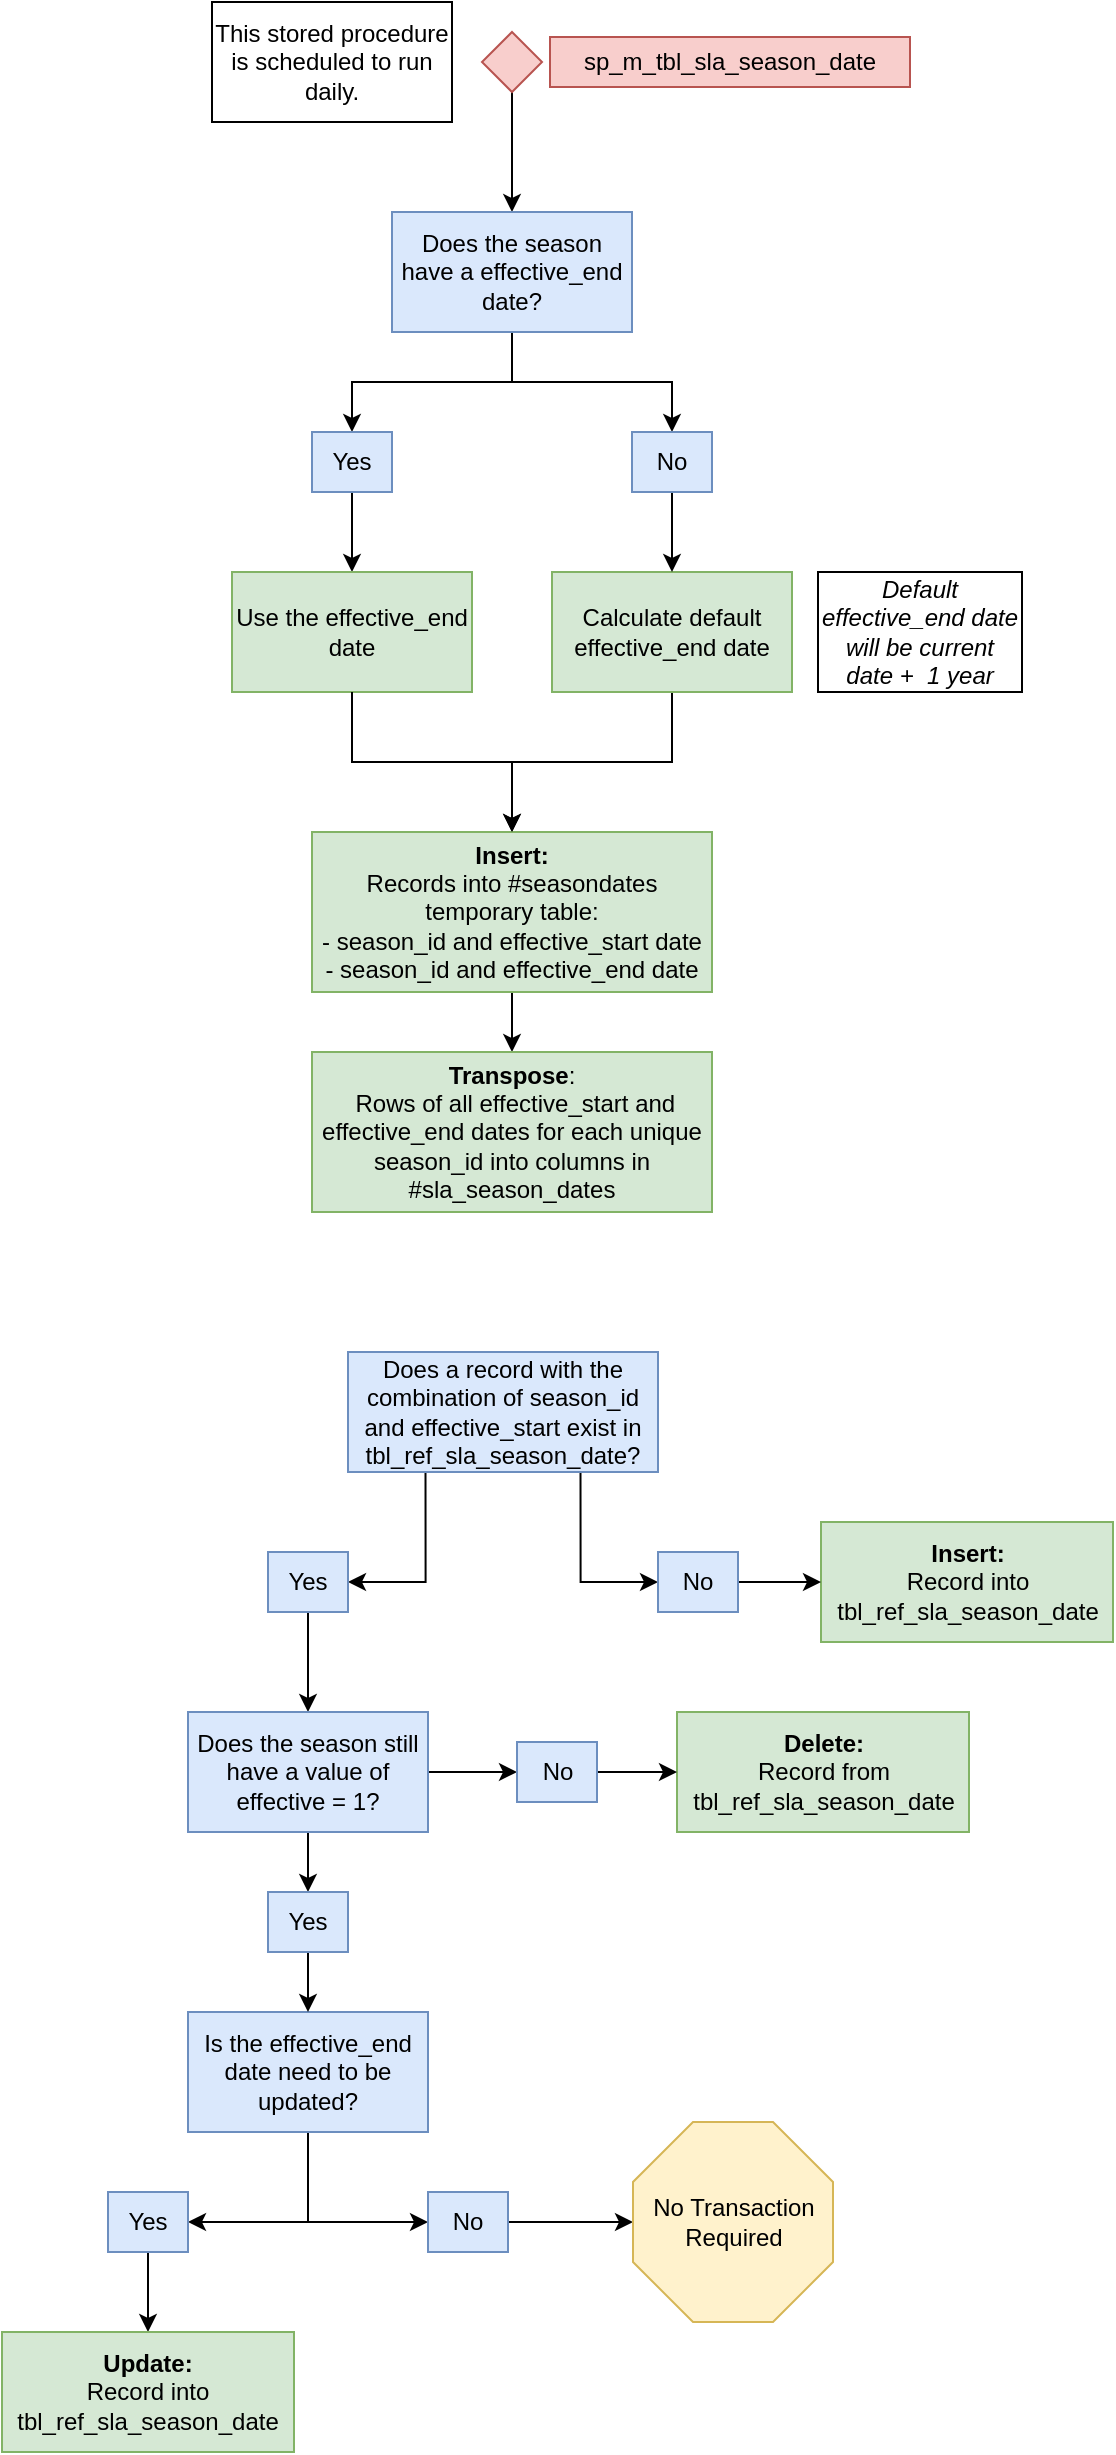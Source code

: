 <mxfile version="13.4.9" type="github">
  <diagram id="JurtI7rSHXeyfTPvLvUh" name="Page-1">
    <mxGraphModel dx="1083" dy="669" grid="1" gridSize="10" guides="1" tooltips="1" connect="1" arrows="1" fold="1" page="1" pageScale="1" pageWidth="850" pageHeight="1100" math="0" shadow="0">
      <root>
        <mxCell id="0" />
        <mxCell id="1" parent="0" />
        <mxCell id="eP21ShciTytA19N1fUZj-4" value="" style="edgeStyle=orthogonalEdgeStyle;rounded=0;orthogonalLoop=1;jettySize=auto;html=1;" edge="1" parent="1" source="GOEzXW9mrkfehJml5P1z-1" target="eP21ShciTytA19N1fUZj-2">
          <mxGeometry relative="1" as="geometry" />
        </mxCell>
        <mxCell id="GOEzXW9mrkfehJml5P1z-1" value="Calculate default effective_end date" style="rounded=0;whiteSpace=wrap;html=1;fillColor=#d5e8d4;strokeColor=#82b366;" parent="1" vertex="1">
          <mxGeometry x="365" y="430" width="120" height="60" as="geometry" />
        </mxCell>
        <mxCell id="GOEzXW9mrkfehJml5P1z-7" style="edgeStyle=orthogonalEdgeStyle;rounded=0;orthogonalLoop=1;jettySize=auto;html=1;exitX=0.5;exitY=1;exitDx=0;exitDy=0;entryX=0.5;entryY=0;entryDx=0;entryDy=0;" parent="1" source="GOEzXW9mrkfehJml5P1z-3" target="GOEzXW9mrkfehJml5P1z-6" edge="1">
          <mxGeometry relative="1" as="geometry" />
        </mxCell>
        <mxCell id="GOEzXW9mrkfehJml5P1z-3" value="" style="rhombus;whiteSpace=wrap;html=1;fillColor=#f8cecc;strokeColor=#b85450;" parent="1" vertex="1">
          <mxGeometry x="330" y="160" width="30" height="30" as="geometry" />
        </mxCell>
        <mxCell id="GOEzXW9mrkfehJml5P1z-5" value="sp_m_tbl_sla_season_date" style="rounded=0;whiteSpace=wrap;html=1;fillColor=#f8cecc;strokeColor=#b85450;" parent="1" vertex="1">
          <mxGeometry x="364" y="162.5" width="180" height="25" as="geometry" />
        </mxCell>
        <mxCell id="GOEzXW9mrkfehJml5P1z-10" style="edgeStyle=orthogonalEdgeStyle;rounded=0;orthogonalLoop=1;jettySize=auto;html=1;" parent="1" source="GOEzXW9mrkfehJml5P1z-6" target="GOEzXW9mrkfehJml5P1z-8" edge="1">
          <mxGeometry relative="1" as="geometry" />
        </mxCell>
        <mxCell id="GOEzXW9mrkfehJml5P1z-11" style="edgeStyle=orthogonalEdgeStyle;rounded=0;orthogonalLoop=1;jettySize=auto;html=1;exitX=0.5;exitY=1;exitDx=0;exitDy=0;entryX=0.5;entryY=0;entryDx=0;entryDy=0;" parent="1" source="GOEzXW9mrkfehJml5P1z-6" target="GOEzXW9mrkfehJml5P1z-9" edge="1">
          <mxGeometry relative="1" as="geometry" />
        </mxCell>
        <mxCell id="GOEzXW9mrkfehJml5P1z-6" value="Does the season have a effective_end date?" style="rounded=0;whiteSpace=wrap;html=1;fillColor=#dae8fc;strokeColor=#6c8ebf;" parent="1" vertex="1">
          <mxGeometry x="285" y="250" width="120" height="60" as="geometry" />
        </mxCell>
        <mxCell id="GOEzXW9mrkfehJml5P1z-14" style="edgeStyle=orthogonalEdgeStyle;rounded=0;orthogonalLoop=1;jettySize=auto;html=1;exitX=0.5;exitY=1;exitDx=0;exitDy=0;entryX=0.5;entryY=0;entryDx=0;entryDy=0;" parent="1" source="GOEzXW9mrkfehJml5P1z-8" target="GOEzXW9mrkfehJml5P1z-12" edge="1">
          <mxGeometry relative="1" as="geometry" />
        </mxCell>
        <mxCell id="GOEzXW9mrkfehJml5P1z-8" value="Yes" style="rounded=0;whiteSpace=wrap;html=1;fillColor=#dae8fc;strokeColor=#6c8ebf;" parent="1" vertex="1">
          <mxGeometry x="245" y="360" width="40" height="30" as="geometry" />
        </mxCell>
        <mxCell id="GOEzXW9mrkfehJml5P1z-13" style="edgeStyle=orthogonalEdgeStyle;rounded=0;orthogonalLoop=1;jettySize=auto;html=1;exitX=0.5;exitY=1;exitDx=0;exitDy=0;entryX=0.5;entryY=0;entryDx=0;entryDy=0;" parent="1" source="GOEzXW9mrkfehJml5P1z-9" target="GOEzXW9mrkfehJml5P1z-1" edge="1">
          <mxGeometry relative="1" as="geometry" />
        </mxCell>
        <mxCell id="GOEzXW9mrkfehJml5P1z-9" value="No" style="rounded=0;whiteSpace=wrap;html=1;fillColor=#dae8fc;strokeColor=#6c8ebf;" parent="1" vertex="1">
          <mxGeometry x="405" y="360" width="40" height="30" as="geometry" />
        </mxCell>
        <mxCell id="GOEzXW9mrkfehJml5P1z-12" value="Use the effective_end date" style="rounded=0;whiteSpace=wrap;html=1;fillColor=#d5e8d4;strokeColor=#82b366;" parent="1" vertex="1">
          <mxGeometry x="205" y="430" width="120" height="60" as="geometry" />
        </mxCell>
        <mxCell id="GOEzXW9mrkfehJml5P1z-15" value="This stored procedure is scheduled to run daily." style="rounded=0;whiteSpace=wrap;html=1;" parent="1" vertex="1">
          <mxGeometry x="195" y="145" width="120" height="60" as="geometry" />
        </mxCell>
        <mxCell id="GOEzXW9mrkfehJml5P1z-29" style="edgeStyle=orthogonalEdgeStyle;rounded=0;orthogonalLoop=1;jettySize=auto;html=1;exitX=0.5;exitY=1;exitDx=0;exitDy=0;entryX=1;entryY=0.5;entryDx=0;entryDy=0;" parent="1" source="GOEzXW9mrkfehJml5P1z-16" target="GOEzXW9mrkfehJml5P1z-28" edge="1">
          <mxGeometry relative="1" as="geometry" />
        </mxCell>
        <mxCell id="GOEzXW9mrkfehJml5P1z-30" style="edgeStyle=orthogonalEdgeStyle;rounded=0;orthogonalLoop=1;jettySize=auto;html=1;exitX=0.5;exitY=1;exitDx=0;exitDy=0;entryX=0;entryY=0.5;entryDx=0;entryDy=0;" parent="1" source="GOEzXW9mrkfehJml5P1z-16" target="GOEzXW9mrkfehJml5P1z-27" edge="1">
          <mxGeometry relative="1" as="geometry" />
        </mxCell>
        <mxCell id="GOEzXW9mrkfehJml5P1z-16" value="Is the effective_end date need to be updated?" style="rounded=0;whiteSpace=wrap;html=1;fillColor=#dae8fc;strokeColor=#6c8ebf;" parent="1" vertex="1">
          <mxGeometry x="183" y="1150" width="120" height="60" as="geometry" />
        </mxCell>
        <mxCell id="GOEzXW9mrkfehJml5P1z-17" value="&lt;b&gt;Insert:&lt;/b&gt;&lt;br&gt;Record into tbl_ref_sla_season_date" style="rounded=0;whiteSpace=wrap;html=1;fillColor=#d5e8d4;strokeColor=#82b366;" parent="1" vertex="1">
          <mxGeometry x="499.5" y="905" width="146" height="60" as="geometry" />
        </mxCell>
        <mxCell id="GOEzXW9mrkfehJml5P1z-23" style="edgeStyle=orthogonalEdgeStyle;rounded=0;orthogonalLoop=1;jettySize=auto;html=1;exitX=0.25;exitY=1;exitDx=0;exitDy=0;entryX=1;entryY=0.5;entryDx=0;entryDy=0;" parent="1" source="GOEzXW9mrkfehJml5P1z-19" target="GOEzXW9mrkfehJml5P1z-21" edge="1">
          <mxGeometry relative="1" as="geometry" />
        </mxCell>
        <mxCell id="GOEzXW9mrkfehJml5P1z-25" style="edgeStyle=orthogonalEdgeStyle;rounded=0;orthogonalLoop=1;jettySize=auto;html=1;exitX=0.75;exitY=1;exitDx=0;exitDy=0;entryX=0;entryY=0.5;entryDx=0;entryDy=0;" parent="1" source="GOEzXW9mrkfehJml5P1z-19" target="GOEzXW9mrkfehJml5P1z-22" edge="1">
          <mxGeometry relative="1" as="geometry" />
        </mxCell>
        <mxCell id="GOEzXW9mrkfehJml5P1z-19" value="Does a record with the combination of season_id and effective_start exist in tbl_ref_sla_season_date?" style="rounded=0;whiteSpace=wrap;html=1;fillColor=#dae8fc;strokeColor=#6c8ebf;" parent="1" vertex="1">
          <mxGeometry x="263" y="820" width="155" height="60" as="geometry" />
        </mxCell>
        <mxCell id="GOEzXW9mrkfehJml5P1z-39" style="edgeStyle=orthogonalEdgeStyle;rounded=0;orthogonalLoop=1;jettySize=auto;html=1;exitX=0.5;exitY=1;exitDx=0;exitDy=0;" parent="1" source="GOEzXW9mrkfehJml5P1z-21" target="GOEzXW9mrkfehJml5P1z-34" edge="1">
          <mxGeometry relative="1" as="geometry" />
        </mxCell>
        <mxCell id="GOEzXW9mrkfehJml5P1z-21" value="Yes" style="rounded=0;whiteSpace=wrap;html=1;fillColor=#dae8fc;strokeColor=#6c8ebf;" parent="1" vertex="1">
          <mxGeometry x="223" y="920" width="40" height="30" as="geometry" />
        </mxCell>
        <mxCell id="GOEzXW9mrkfehJml5P1z-42" style="edgeStyle=orthogonalEdgeStyle;rounded=0;orthogonalLoop=1;jettySize=auto;html=1;exitX=1;exitY=0.5;exitDx=0;exitDy=0;" parent="1" source="GOEzXW9mrkfehJml5P1z-22" target="GOEzXW9mrkfehJml5P1z-17" edge="1">
          <mxGeometry relative="1" as="geometry" />
        </mxCell>
        <mxCell id="GOEzXW9mrkfehJml5P1z-22" value="No" style="rounded=0;whiteSpace=wrap;html=1;fillColor=#dae8fc;strokeColor=#6c8ebf;" parent="1" vertex="1">
          <mxGeometry x="418" y="920" width="40" height="30" as="geometry" />
        </mxCell>
        <mxCell id="GOEzXW9mrkfehJml5P1z-46" style="edgeStyle=orthogonalEdgeStyle;rounded=0;orthogonalLoop=1;jettySize=auto;html=1;exitX=1;exitY=0.5;exitDx=0;exitDy=0;entryX=0;entryY=0.5;entryDx=0;entryDy=0;entryPerimeter=0;" parent="1" source="GOEzXW9mrkfehJml5P1z-27" target="GOEzXW9mrkfehJml5P1z-44" edge="1">
          <mxGeometry relative="1" as="geometry" />
        </mxCell>
        <mxCell id="GOEzXW9mrkfehJml5P1z-27" value="No" style="rounded=0;whiteSpace=wrap;html=1;fillColor=#dae8fc;strokeColor=#6c8ebf;" parent="1" vertex="1">
          <mxGeometry x="303" y="1240" width="40" height="30" as="geometry" />
        </mxCell>
        <mxCell id="GOEzXW9mrkfehJml5P1z-45" style="edgeStyle=orthogonalEdgeStyle;rounded=0;orthogonalLoop=1;jettySize=auto;html=1;exitX=0.5;exitY=1;exitDx=0;exitDy=0;" parent="1" source="GOEzXW9mrkfehJml5P1z-28" target="GOEzXW9mrkfehJml5P1z-31" edge="1">
          <mxGeometry relative="1" as="geometry" />
        </mxCell>
        <mxCell id="GOEzXW9mrkfehJml5P1z-28" value="Yes" style="rounded=0;whiteSpace=wrap;html=1;fillColor=#dae8fc;strokeColor=#6c8ebf;" parent="1" vertex="1">
          <mxGeometry x="143" y="1240" width="40" height="30" as="geometry" />
        </mxCell>
        <mxCell id="GOEzXW9mrkfehJml5P1z-31" value="&lt;b&gt;Update:&lt;/b&gt;&lt;br&gt;Record into tbl_ref_sla_season_date" style="rounded=0;whiteSpace=wrap;html=1;fillColor=#d5e8d4;strokeColor=#82b366;" parent="1" vertex="1">
          <mxGeometry x="90" y="1310" width="146" height="60" as="geometry" />
        </mxCell>
        <mxCell id="GOEzXW9mrkfehJml5P1z-33" value="&lt;b&gt;Delete:&lt;/b&gt;&lt;br&gt;Record from tbl_ref_sla_season_date" style="rounded=0;whiteSpace=wrap;html=1;fillColor=#d5e8d4;strokeColor=#82b366;" parent="1" vertex="1">
          <mxGeometry x="427.5" y="1000" width="146" height="60" as="geometry" />
        </mxCell>
        <mxCell id="GOEzXW9mrkfehJml5P1z-36" style="edgeStyle=orthogonalEdgeStyle;rounded=0;orthogonalLoop=1;jettySize=auto;html=1;exitX=1;exitY=0.5;exitDx=0;exitDy=0;entryX=0;entryY=0.5;entryDx=0;entryDy=0;" parent="1" source="GOEzXW9mrkfehJml5P1z-34" target="GOEzXW9mrkfehJml5P1z-35" edge="1">
          <mxGeometry relative="1" as="geometry" />
        </mxCell>
        <mxCell id="GOEzXW9mrkfehJml5P1z-41" style="edgeStyle=orthogonalEdgeStyle;rounded=0;orthogonalLoop=1;jettySize=auto;html=1;exitX=0.5;exitY=1;exitDx=0;exitDy=0;entryX=0.5;entryY=0;entryDx=0;entryDy=0;" parent="1" source="GOEzXW9mrkfehJml5P1z-34" target="GOEzXW9mrkfehJml5P1z-38" edge="1">
          <mxGeometry relative="1" as="geometry" />
        </mxCell>
        <mxCell id="GOEzXW9mrkfehJml5P1z-34" value="Does the season still have a value of effective = 1?" style="rounded=0;whiteSpace=wrap;html=1;fillColor=#dae8fc;strokeColor=#6c8ebf;" parent="1" vertex="1">
          <mxGeometry x="183" y="1000" width="120" height="60" as="geometry" />
        </mxCell>
        <mxCell id="GOEzXW9mrkfehJml5P1z-37" style="edgeStyle=orthogonalEdgeStyle;rounded=0;orthogonalLoop=1;jettySize=auto;html=1;exitX=1;exitY=0.5;exitDx=0;exitDy=0;" parent="1" source="GOEzXW9mrkfehJml5P1z-35" target="GOEzXW9mrkfehJml5P1z-33" edge="1">
          <mxGeometry relative="1" as="geometry" />
        </mxCell>
        <mxCell id="GOEzXW9mrkfehJml5P1z-35" value="No" style="rounded=0;whiteSpace=wrap;html=1;fillColor=#dae8fc;strokeColor=#6c8ebf;" parent="1" vertex="1">
          <mxGeometry x="347.5" y="1015" width="40" height="30" as="geometry" />
        </mxCell>
        <mxCell id="GOEzXW9mrkfehJml5P1z-43" style="edgeStyle=orthogonalEdgeStyle;rounded=0;orthogonalLoop=1;jettySize=auto;html=1;exitX=0.5;exitY=1;exitDx=0;exitDy=0;entryX=0.5;entryY=0;entryDx=0;entryDy=0;" parent="1" source="GOEzXW9mrkfehJml5P1z-38" target="GOEzXW9mrkfehJml5P1z-16" edge="1">
          <mxGeometry relative="1" as="geometry" />
        </mxCell>
        <mxCell id="GOEzXW9mrkfehJml5P1z-38" value="Yes" style="rounded=0;whiteSpace=wrap;html=1;fillColor=#dae8fc;strokeColor=#6c8ebf;" parent="1" vertex="1">
          <mxGeometry x="223" y="1090" width="40" height="30" as="geometry" />
        </mxCell>
        <mxCell id="GOEzXW9mrkfehJml5P1z-44" value="No Transaction Required" style="whiteSpace=wrap;html=1;shape=mxgraph.basic.octagon2;align=center;verticalAlign=middle;dx=15;fillColor=#fff2cc;strokeColor=#d6b656;" parent="1" vertex="1">
          <mxGeometry x="405.5" y="1205" width="100" height="100" as="geometry" />
        </mxCell>
        <mxCell id="eP21ShciTytA19N1fUZj-1" value="&lt;i&gt;Default effective_end date will be current date +&amp;nbsp; 1 year&lt;/i&gt;" style="rounded=0;whiteSpace=wrap;html=1;fillColor=none;" vertex="1" parent="1">
          <mxGeometry x="498" y="430" width="102" height="60" as="geometry" />
        </mxCell>
        <mxCell id="eP21ShciTytA19N1fUZj-8" value="" style="edgeStyle=orthogonalEdgeStyle;rounded=0;orthogonalLoop=1;jettySize=auto;html=1;" edge="1" parent="1" source="eP21ShciTytA19N1fUZj-2" target="eP21ShciTytA19N1fUZj-6">
          <mxGeometry relative="1" as="geometry" />
        </mxCell>
        <mxCell id="eP21ShciTytA19N1fUZj-2" value="&lt;b&gt;Insert:&lt;/b&gt;&lt;br&gt;Records into #seasondates temporary table:&lt;br&gt;- season_id and effective_start date&lt;br&gt;- season_id and effective_end date" style="rounded=0;whiteSpace=wrap;html=1;fillColor=#d5e8d4;strokeColor=#82b366;" vertex="1" parent="1">
          <mxGeometry x="245" y="560" width="200" height="80" as="geometry" />
        </mxCell>
        <mxCell id="eP21ShciTytA19N1fUZj-3" value="" style="endArrow=classic;html=1;exitX=0.5;exitY=1;exitDx=0;exitDy=0;entryX=0.5;entryY=0;entryDx=0;entryDy=0;rounded=0;edgeStyle=orthogonalEdgeStyle;" edge="1" parent="1" source="GOEzXW9mrkfehJml5P1z-12" target="eP21ShciTytA19N1fUZj-2">
          <mxGeometry width="50" height="50" relative="1" as="geometry">
            <mxPoint x="350" y="670" as="sourcePoint" />
            <mxPoint x="400" y="620" as="targetPoint" />
          </mxGeometry>
        </mxCell>
        <mxCell id="eP21ShciTytA19N1fUZj-6" value="&lt;b&gt;Transpose&lt;/b&gt;:&lt;br&gt;&amp;nbsp;Rows of all effective_start and effective_end dates for each unique season_id into columns in #sla_season_dates" style="rounded=0;whiteSpace=wrap;html=1;fillColor=#d5e8d4;strokeColor=#82b366;" vertex="1" parent="1">
          <mxGeometry x="245" y="670" width="200" height="80" as="geometry" />
        </mxCell>
        <mxCell id="eP21ShciTytA19N1fUZj-9" style="edgeStyle=orthogonalEdgeStyle;rounded=0;orthogonalLoop=1;jettySize=auto;html=1;exitX=0.5;exitY=1;exitDx=0;exitDy=0;" edge="1" parent="1" source="eP21ShciTytA19N1fUZj-6" target="eP21ShciTytA19N1fUZj-6">
          <mxGeometry relative="1" as="geometry" />
        </mxCell>
      </root>
    </mxGraphModel>
  </diagram>
</mxfile>
